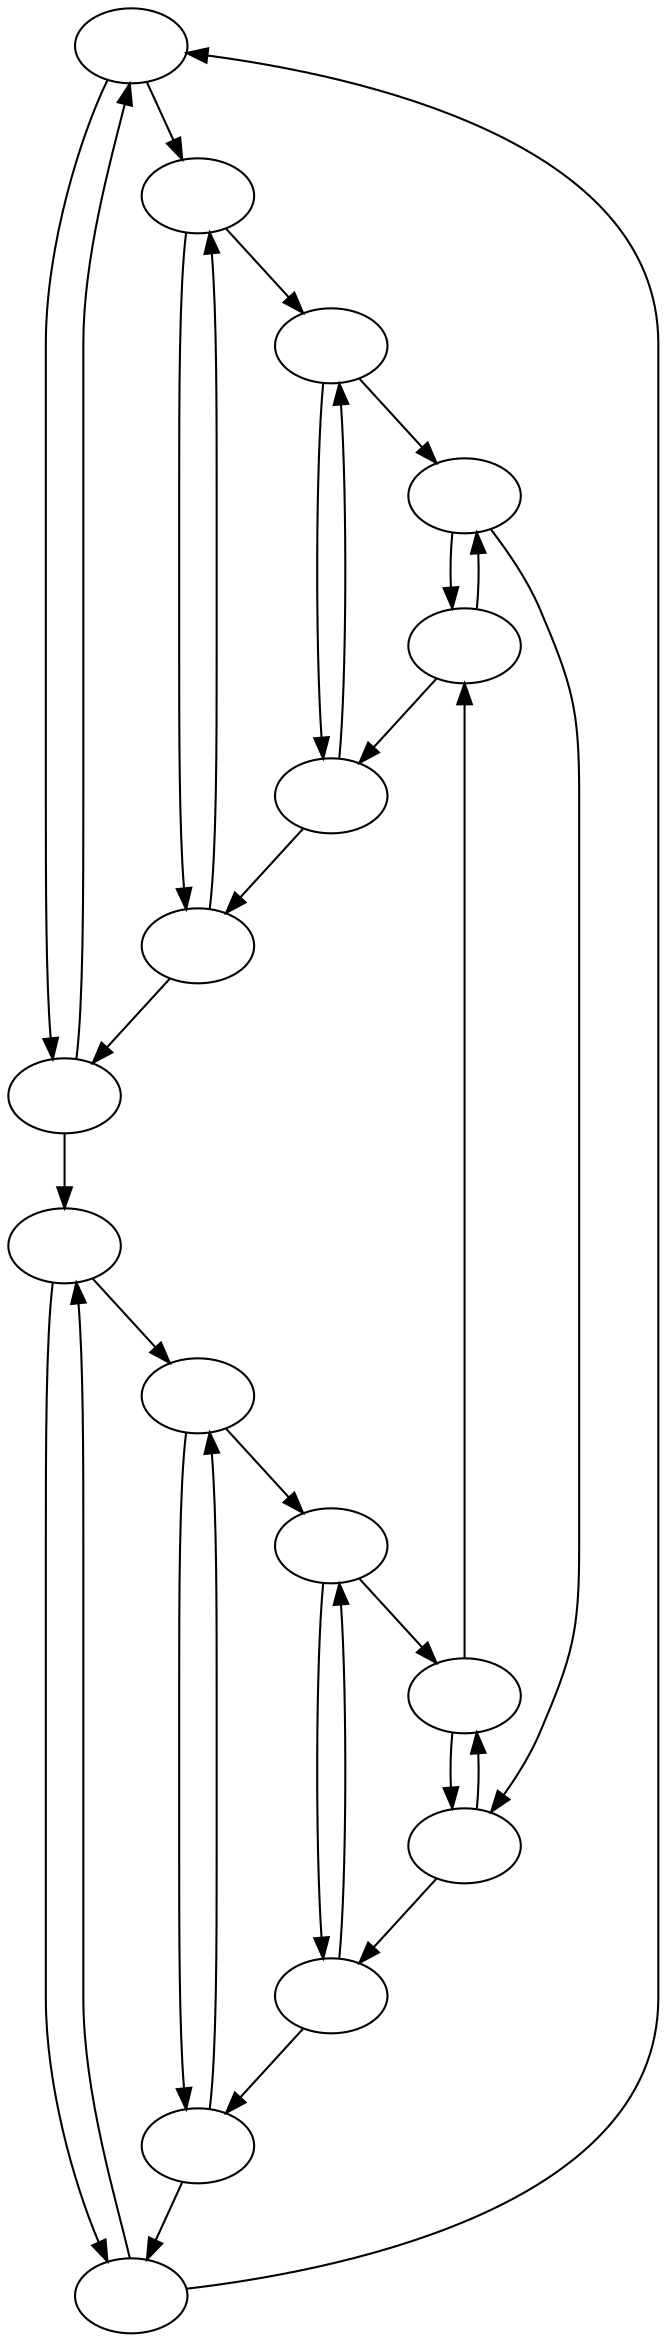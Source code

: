 /* Created by Wolfram Mathematica 9.0 : www.wolfram.com */

digraph {
	1 [label=""];
	2 [label=""];
	3 [label=""];
	4 [label=""];
	5 [label=""];
	6 [label=""];
	7 [label=""];
	8 [label=""];
	9 [label=""];
	10 [label=""];
	11 [label=""];
	12 [label=""];
	13 [label=""];
	14 [label=""];
	15 [label=""];
	16 [label=""];
	1 -> 16;
	1 -> 4;
	2 -> 15;
	2 -> 3;
	3 -> 14;
	3 -> 5;
	4 -> 13;
	4 -> 6;
	5 -> 12;
	5 -> 7;
	6 -> 11;
	6 -> 8;
	7 -> 10;
	7 -> 9;
	8 -> 9;
	8 -> 10;
	9 -> 8;
	9 -> 11;
	10 -> 7;
	10 -> 12;
	11 -> 6;
	11 -> 13;
	12 -> 5;
	12 -> 14;
	13 -> 4;
	13 -> 16;
	14 -> 3;
	14 -> 15;
	15 -> 2;
	15 -> 1;
	16 -> 1;
	16 -> 2;
}